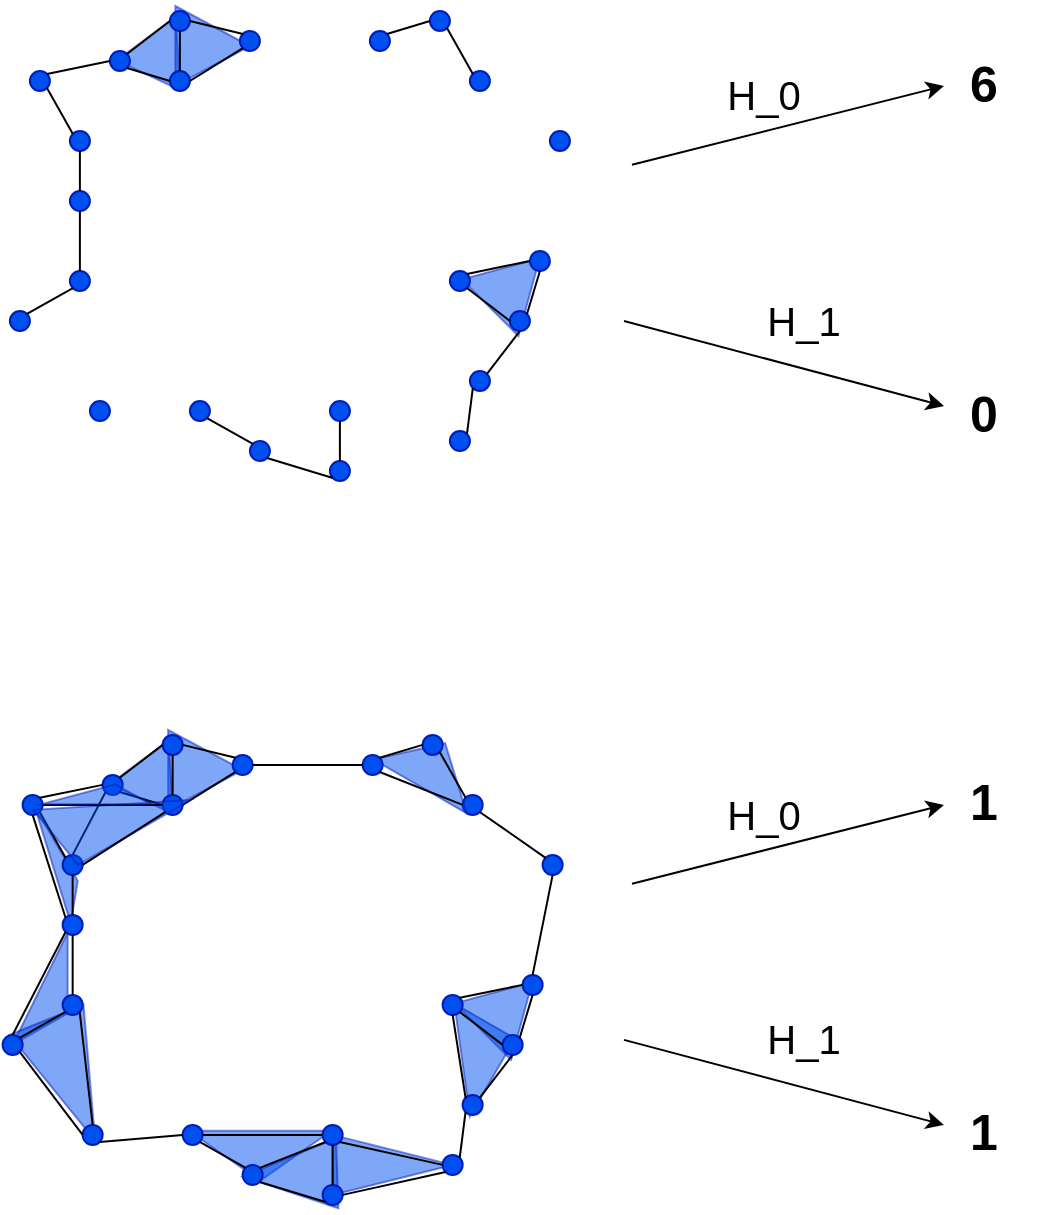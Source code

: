 <mxfile>
    <diagram id="7agUaqImRUUbQjFx-lUx" name="Page-1">
        <mxGraphModel dx="738" dy="841" grid="1" gridSize="10" guides="1" tooltips="1" connect="1" arrows="1" fold="1" page="1" pageScale="1" pageWidth="827" pageHeight="1169" math="0" shadow="0">
            <root>
                <mxCell id="0"/>
                <mxCell id="1" parent="0"/>
                <mxCell id="92" value="" style="triangle;whiteSpace=wrap;html=1;opacity=50;rotation=-45;fillColor=#0050ef;fontColor=#ffffff;strokeColor=#001DBC;" vertex="1" parent="1">
                    <mxGeometry x="314.32" y="600.44" width="35" height="40" as="geometry"/>
                </mxCell>
                <mxCell id="94" value="" style="triangle;whiteSpace=wrap;html=1;opacity=50;rotation=0;fillColor=#0050ef;fontColor=#ffffff;strokeColor=#001DBC;" vertex="1" parent="1">
                    <mxGeometry x="162.05" y="481.94" width="37.27" height="40" as="geometry"/>
                </mxCell>
                <mxCell id="95" value="" style="triangle;whiteSpace=wrap;html=1;opacity=50;rotation=-65;fillColor=#0050ef;fontColor=#ffffff;strokeColor=#001DBC;" vertex="1" parent="1">
                    <mxGeometry x="139.32" y="484.44" width="32.27" height="35" as="geometry"/>
                </mxCell>
                <mxCell id="96" value="" style="verticalLabelPosition=bottom;verticalAlign=top;html=1;shape=mxgraph.basic.obtuse_triangle;dx=0.28;opacity=50;rotation=-120;fillColor=#0050ef;fontColor=#ffffff;strokeColor=#001DBC;" vertex="1" parent="1">
                    <mxGeometry x="74.32" y="542.57" width="60" height="13.75" as="geometry"/>
                </mxCell>
                <mxCell id="97" value="" style="verticalLabelPosition=bottom;verticalAlign=top;html=1;shape=mxgraph.basic.obtuse_triangle;dx=0.28;opacity=50;rotation=-90;fillColor=#0050ef;fontColor=#ffffff;strokeColor=#001DBC;" vertex="1" parent="1">
                    <mxGeometry x="70" y="597.62" width="56.14" height="27.5" as="geometry"/>
                </mxCell>
                <mxCell id="98" value="" style="triangle;whiteSpace=wrap;html=1;opacity=50;rotation=68;fillColor=#0050ef;fontColor=#ffffff;strokeColor=#001DBC;" vertex="1" parent="1">
                    <mxGeometry x="80.88" y="637.12" width="65" height="40" as="geometry"/>
                </mxCell>
                <mxCell id="99" value="" style="ellipse;whiteSpace=wrap;html=1;aspect=fixed;fillColor=#0050ef;fontColor=#ffffff;strokeColor=#001DBC;" vertex="1" parent="1">
                    <mxGeometry x="109.32" y="544.44" width="10" height="10" as="geometry"/>
                </mxCell>
                <mxCell id="100" value="" style="ellipse;whiteSpace=wrap;html=1;aspect=fixed;fillColor=#0050ef;fontColor=#ffffff;strokeColor=#001DBC;" vertex="1" parent="1">
                    <mxGeometry x="129.32" y="504.44" width="10" height="10" as="geometry"/>
                </mxCell>
                <mxCell id="101" value="" style="ellipse;whiteSpace=wrap;html=1;aspect=fixed;fillColor=#0050ef;fontColor=#ffffff;strokeColor=#001DBC;" vertex="1" parent="1">
                    <mxGeometry x="79.32" y="634.44" width="10" height="10" as="geometry"/>
                </mxCell>
                <mxCell id="102" value="" style="ellipse;whiteSpace=wrap;html=1;aspect=fixed;fillColor=#0050ef;fontColor=#ffffff;strokeColor=#001DBC;" vertex="1" parent="1">
                    <mxGeometry x="309.32" y="514.44" width="10" height="10" as="geometry"/>
                </mxCell>
                <mxCell id="103" value="" style="ellipse;whiteSpace=wrap;html=1;aspect=fixed;fillColor=#0050ef;fontColor=#ffffff;strokeColor=#001DBC;" vertex="1" parent="1">
                    <mxGeometry x="109.32" y="574.44" width="10" height="10" as="geometry"/>
                </mxCell>
                <mxCell id="104" value="" style="ellipse;whiteSpace=wrap;html=1;aspect=fixed;fillColor=#0050ef;fontColor=#ffffff;strokeColor=#001DBC;" vertex="1" parent="1">
                    <mxGeometry x="194.32" y="494.44" width="10" height="10" as="geometry"/>
                </mxCell>
                <mxCell id="105" value="" style="triangle;whiteSpace=wrap;html=1;opacity=50;rotation=0;fillColor=#0050ef;fontColor=#ffffff;strokeColor=#001DBC;" vertex="1" parent="1">
                    <mxGeometry x="244.32" y="684.44" width="60" height="30" as="geometry"/>
                </mxCell>
                <mxCell id="106" value="" style="ellipse;whiteSpace=wrap;html=1;aspect=fixed;fillColor=#0050ef;fontColor=#ffffff;strokeColor=#001DBC;" vertex="1" parent="1">
                    <mxGeometry x="349.32" y="544.44" width="10" height="10" as="geometry"/>
                </mxCell>
                <mxCell id="107" value="" style="ellipse;whiteSpace=wrap;html=1;aspect=fixed;fillColor=#0050ef;fontColor=#ffffff;strokeColor=#001DBC;" vertex="1" parent="1">
                    <mxGeometry x="119.32" y="679.44" width="10" height="10" as="geometry"/>
                </mxCell>
                <mxCell id="108" value="" style="triangle;whiteSpace=wrap;html=1;opacity=50;rotation=90;fillColor=#0050ef;fontColor=#ffffff;strokeColor=#001DBC;" vertex="1" parent="1">
                    <mxGeometry x="195.57" y="659.19" width="25" height="71.37" as="geometry"/>
                </mxCell>
                <mxCell id="109" value="" style="triangle;whiteSpace=wrap;html=1;opacity=50;rotation=-182;fillColor=#0050ef;fontColor=#ffffff;strokeColor=#001DBC;" vertex="1" parent="1">
                    <mxGeometry x="199.32" y="686.94" width="47.27" height="35" as="geometry"/>
                </mxCell>
                <mxCell id="110" value="" style="ellipse;whiteSpace=wrap;html=1;aspect=fixed;fillColor=#0050ef;fontColor=#ffffff;strokeColor=#001DBC;" vertex="1" parent="1">
                    <mxGeometry x="169.32" y="679.44" width="10" height="10" as="geometry"/>
                </mxCell>
                <mxCell id="111" value="" style="ellipse;whiteSpace=wrap;html=1;aspect=fixed;fillColor=#0050ef;fontColor=#ffffff;strokeColor=#001DBC;" vertex="1" parent="1">
                    <mxGeometry x="199.32" y="699.44" width="10" height="10" as="geometry"/>
                </mxCell>
                <mxCell id="112" value="" style="triangle;whiteSpace=wrap;html=1;opacity=50;rotation=-60;fillColor=#0050ef;fontColor=#ffffff;strokeColor=#001DBC;" vertex="1" parent="1">
                    <mxGeometry x="281.82" y="472.5" width="25" height="53.87" as="geometry"/>
                </mxCell>
                <mxCell id="113" value="" style="ellipse;whiteSpace=wrap;html=1;aspect=fixed;fillColor=#0050ef;fontColor=#ffffff;strokeColor=#001DBC;" vertex="1" parent="1">
                    <mxGeometry x="239.32" y="709.44" width="10" height="10" as="geometry"/>
                </mxCell>
                <mxCell id="114" value="" style="ellipse;whiteSpace=wrap;html=1;aspect=fixed;fillColor=#0050ef;fontColor=#ffffff;strokeColor=#001DBC;" vertex="1" parent="1">
                    <mxGeometry x="239.32" y="679.44" width="10" height="10" as="geometry"/>
                </mxCell>
                <mxCell id="115" value="" style="ellipse;whiteSpace=wrap;html=1;aspect=fixed;fillColor=#0050ef;fontColor=#ffffff;strokeColor=#001DBC;" vertex="1" parent="1">
                    <mxGeometry x="299.32" y="694.44" width="10" height="10" as="geometry"/>
                </mxCell>
                <mxCell id="116" value="" style="verticalLabelPosition=bottom;verticalAlign=top;html=1;shape=mxgraph.basic.orthogonal_triangle;opacity=50;fillColor=#0050ef;fontColor=#ffffff;strokeColor=#001DBC;rotation=-150;" vertex="1" parent="1">
                    <mxGeometry x="291.57" y="624.52" width="35" height="45" as="geometry"/>
                </mxCell>
                <mxCell id="117" value="" style="ellipse;whiteSpace=wrap;html=1;aspect=fixed;fillColor=#0050ef;fontColor=#ffffff;strokeColor=#001DBC;" vertex="1" parent="1">
                    <mxGeometry x="259.32" y="494.44" width="10" height="10" as="geometry"/>
                </mxCell>
                <mxCell id="118" value="" style="ellipse;whiteSpace=wrap;html=1;aspect=fixed;fillColor=#0050ef;fontColor=#ffffff;strokeColor=#001DBC;" vertex="1" parent="1">
                    <mxGeometry x="309.32" y="664.44" width="10" height="10" as="geometry"/>
                </mxCell>
                <mxCell id="119" value="" style="ellipse;whiteSpace=wrap;html=1;aspect=fixed;fillColor=#0050ef;fontColor=#ffffff;strokeColor=#001DBC;" vertex="1" parent="1">
                    <mxGeometry x="329.32" y="634.44" width="10" height="10" as="geometry"/>
                </mxCell>
                <mxCell id="120" value="" style="ellipse;whiteSpace=wrap;html=1;aspect=fixed;fillColor=#0050ef;fontColor=#ffffff;strokeColor=#001DBC;" vertex="1" parent="1">
                    <mxGeometry x="299.32" y="614.44" width="10" height="10" as="geometry"/>
                </mxCell>
                <mxCell id="121" value="" style="ellipse;whiteSpace=wrap;html=1;aspect=fixed;fillColor=#0050ef;fontColor=#ffffff;strokeColor=#001DBC;" vertex="1" parent="1">
                    <mxGeometry x="339.32" y="604.44" width="10" height="10" as="geometry"/>
                </mxCell>
                <mxCell id="122" value="" style="ellipse;whiteSpace=wrap;html=1;aspect=fixed;fillColor=#0050ef;fontColor=#ffffff;strokeColor=#001DBC;" vertex="1" parent="1">
                    <mxGeometry x="109.32" y="614.44" width="10" height="10" as="geometry"/>
                </mxCell>
                <mxCell id="123" value="" style="ellipse;whiteSpace=wrap;html=1;aspect=fixed;fillColor=#0050ef;fontColor=#ffffff;strokeColor=#001DBC;" vertex="1" parent="1">
                    <mxGeometry x="89.32" y="514.44" width="10" height="10" as="geometry"/>
                </mxCell>
                <mxCell id="124" value="" style="ellipse;whiteSpace=wrap;html=1;aspect=fixed;fillColor=#0050ef;fontColor=#ffffff;strokeColor=#001DBC;" vertex="1" parent="1">
                    <mxGeometry x="159.32" y="484.44" width="10" height="10" as="geometry"/>
                </mxCell>
                <mxCell id="125" value="" style="ellipse;whiteSpace=wrap;html=1;aspect=fixed;fillColor=#0050ef;fontColor=#ffffff;strokeColor=#001DBC;" vertex="1" parent="1">
                    <mxGeometry x="159.32" y="514.44" width="10" height="10" as="geometry"/>
                </mxCell>
                <mxCell id="126" value="" style="ellipse;whiteSpace=wrap;html=1;aspect=fixed;fillColor=#0050ef;fontColor=#ffffff;strokeColor=#001DBC;" vertex="1" parent="1">
                    <mxGeometry x="289.32" y="484.44" width="10" height="10" as="geometry"/>
                </mxCell>
                <mxCell id="127" value="" style="endArrow=none;html=1;entryX=0;entryY=0.5;entryDx=0;entryDy=0;exitX=1;exitY=0;exitDx=0;exitDy=0;" edge="1" parent="1" source="117" target="126">
                    <mxGeometry width="50" height="50" relative="1" as="geometry">
                        <mxPoint x="269.32" y="544.44" as="sourcePoint"/>
                        <mxPoint x="299.32" y="564.44" as="targetPoint"/>
                    </mxGeometry>
                </mxCell>
                <mxCell id="128" value="" style="endArrow=none;html=1;entryX=0;entryY=0;entryDx=0;entryDy=0;exitX=1;exitY=1;exitDx=0;exitDy=0;" edge="1" parent="1" source="126" target="102">
                    <mxGeometry width="50" height="50" relative="1" as="geometry">
                        <mxPoint x="179.32" y="584.44" as="sourcePoint"/>
                        <mxPoint x="229.32" y="534.44" as="targetPoint"/>
                    </mxGeometry>
                </mxCell>
                <mxCell id="129" value="" style="endArrow=none;html=1;entryX=0;entryY=0.5;entryDx=0;entryDy=0;exitX=1;exitY=0;exitDx=0;exitDy=0;" edge="1" parent="1" source="120" target="121">
                    <mxGeometry width="50" height="50" relative="1" as="geometry">
                        <mxPoint x="307.856" y="502.976" as="sourcePoint"/>
                        <mxPoint x="320.784" y="525.904" as="targetPoint"/>
                    </mxGeometry>
                </mxCell>
                <mxCell id="130" value="" style="endArrow=none;html=1;entryX=1;entryY=0;entryDx=0;entryDy=0;exitX=0.5;exitY=1;exitDx=0;exitDy=0;" edge="1" parent="1" source="121" target="119">
                    <mxGeometry width="50" height="50" relative="1" as="geometry">
                        <mxPoint x="317.856" y="512.976" as="sourcePoint"/>
                        <mxPoint x="330.784" y="535.904" as="targetPoint"/>
                    </mxGeometry>
                </mxCell>
                <mxCell id="131" value="" style="endArrow=none;html=1;entryX=0;entryY=0.5;entryDx=0;entryDy=0;exitX=1;exitY=1;exitDx=0;exitDy=0;" edge="1" parent="1" source="120" target="119">
                    <mxGeometry width="50" height="50" relative="1" as="geometry">
                        <mxPoint x="327.856" y="522.976" as="sourcePoint"/>
                        <mxPoint x="340.784" y="545.904" as="targetPoint"/>
                    </mxGeometry>
                </mxCell>
                <mxCell id="132" value="" style="endArrow=none;html=1;entryX=0.5;entryY=1;entryDx=0;entryDy=0;exitX=1;exitY=0;exitDx=0;exitDy=0;" edge="1" parent="1" source="118" target="119">
                    <mxGeometry width="50" height="50" relative="1" as="geometry">
                        <mxPoint x="327.856" y="694.444" as="sourcePoint"/>
                        <mxPoint x="359.32" y="687.98" as="targetPoint"/>
                    </mxGeometry>
                </mxCell>
                <mxCell id="133" value="" style="endArrow=none;html=1;entryX=0;entryY=1;entryDx=0;entryDy=0;exitX=1;exitY=0;exitDx=0;exitDy=0;" edge="1" parent="1" source="115" target="118">
                    <mxGeometry width="50" height="50" relative="1" as="geometry">
                        <mxPoint x="327.856" y="635.904" as="sourcePoint"/>
                        <mxPoint x="359.32" y="629.44" as="targetPoint"/>
                    </mxGeometry>
                </mxCell>
                <mxCell id="134" value="" style="endArrow=none;html=1;entryX=0.5;entryY=1;entryDx=0;entryDy=0;exitX=0.5;exitY=0;exitDx=0;exitDy=0;" edge="1" parent="1" source="113" target="114">
                    <mxGeometry width="50" height="50" relative="1" as="geometry">
                        <mxPoint x="337.856" y="645.904" as="sourcePoint"/>
                        <mxPoint x="369.32" y="639.44" as="targetPoint"/>
                    </mxGeometry>
                </mxCell>
                <mxCell id="135" value="" style="endArrow=none;html=1;entryX=0;entryY=1;entryDx=0;entryDy=0;exitX=1;exitY=1;exitDx=0;exitDy=0;" edge="1" parent="1" source="111" target="113">
                    <mxGeometry width="50" height="50" relative="1" as="geometry">
                        <mxPoint x="347.856" y="655.904" as="sourcePoint"/>
                        <mxPoint x="379.32" y="649.44" as="targetPoint"/>
                    </mxGeometry>
                </mxCell>
                <mxCell id="136" value="" style="endArrow=none;html=1;entryX=1;entryY=1;entryDx=0;entryDy=0;exitX=0;exitY=0;exitDx=0;exitDy=0;" edge="1" parent="1" source="111" target="110">
                    <mxGeometry width="50" height="50" relative="1" as="geometry">
                        <mxPoint x="357.856" y="665.904" as="sourcePoint"/>
                        <mxPoint x="389.32" y="659.44" as="targetPoint"/>
                    </mxGeometry>
                </mxCell>
                <mxCell id="137" value="" style="endArrow=none;html=1;entryX=1;entryY=0;entryDx=0;entryDy=0;exitX=0;exitY=1;exitDx=0;exitDy=0;" edge="1" parent="1" source="122" target="101">
                    <mxGeometry width="50" height="50" relative="1" as="geometry">
                        <mxPoint x="210.784" y="710.904" as="sourcePoint"/>
                        <mxPoint x="187.856" y="697.976" as="targetPoint"/>
                    </mxGeometry>
                </mxCell>
                <mxCell id="138" value="" style="endArrow=none;html=1;entryX=0.5;entryY=0;entryDx=0;entryDy=0;exitX=0.5;exitY=1;exitDx=0;exitDy=0;" edge="1" parent="1" source="103" target="122">
                    <mxGeometry width="50" height="50" relative="1" as="geometry">
                        <mxPoint x="120.784" y="632.976" as="sourcePoint"/>
                        <mxPoint x="97.856" y="645.904" as="targetPoint"/>
                    </mxGeometry>
                </mxCell>
                <mxCell id="139" value="" style="endArrow=none;html=1;entryX=0.5;entryY=0;entryDx=0;entryDy=0;exitX=0.5;exitY=1;exitDx=0;exitDy=0;" edge="1" parent="1" source="99" target="103">
                    <mxGeometry width="50" height="50" relative="1" as="geometry">
                        <mxPoint x="124.32" y="594.44" as="sourcePoint"/>
                        <mxPoint x="124.32" y="624.44" as="targetPoint"/>
                    </mxGeometry>
                </mxCell>
                <mxCell id="140" value="" style="endArrow=none;html=1;entryX=0;entryY=0;entryDx=0;entryDy=0;exitX=1;exitY=1;exitDx=0;exitDy=0;" edge="1" parent="1" source="123" target="99">
                    <mxGeometry width="50" height="50" relative="1" as="geometry">
                        <mxPoint x="134.32" y="604.44" as="sourcePoint"/>
                        <mxPoint x="134.32" y="634.44" as="targetPoint"/>
                    </mxGeometry>
                </mxCell>
                <mxCell id="141" value="" style="endArrow=none;html=1;entryX=0;entryY=0.5;entryDx=0;entryDy=0;exitX=1;exitY=0;exitDx=0;exitDy=0;" edge="1" parent="1" source="123" target="100">
                    <mxGeometry width="50" height="50" relative="1" as="geometry">
                        <mxPoint x="144.32" y="614.44" as="sourcePoint"/>
                        <mxPoint x="144.32" y="644.44" as="targetPoint"/>
                    </mxGeometry>
                </mxCell>
                <mxCell id="142" value="" style="endArrow=none;html=1;entryX=0;entryY=0.5;entryDx=0;entryDy=0;exitX=1;exitY=1;exitDx=0;exitDy=0;" edge="1" parent="1" source="100" target="125">
                    <mxGeometry width="50" height="50" relative="1" as="geometry">
                        <mxPoint x="154.32" y="624.44" as="sourcePoint"/>
                        <mxPoint x="154.32" y="654.44" as="targetPoint"/>
                    </mxGeometry>
                </mxCell>
                <mxCell id="143" value="" style="endArrow=none;html=1;entryX=0.5;entryY=0;entryDx=0;entryDy=0;exitX=0.5;exitY=1;exitDx=0;exitDy=0;" edge="1" parent="1" source="124" target="125">
                    <mxGeometry width="50" height="50" relative="1" as="geometry">
                        <mxPoint x="164.32" y="634.44" as="sourcePoint"/>
                        <mxPoint x="164.32" y="664.44" as="targetPoint"/>
                    </mxGeometry>
                </mxCell>
                <mxCell id="144" value="" style="endArrow=none;html=1;entryX=0;entryY=0.5;entryDx=0;entryDy=0;exitX=1;exitY=0;exitDx=0;exitDy=0;" edge="1" parent="1" source="100" target="124">
                    <mxGeometry width="50" height="50" relative="1" as="geometry">
                        <mxPoint x="174.32" y="644.44" as="sourcePoint"/>
                        <mxPoint x="174.32" y="674.44" as="targetPoint"/>
                    </mxGeometry>
                </mxCell>
                <mxCell id="145" value="" style="endArrow=none;html=1;entryX=0;entryY=1;entryDx=0;entryDy=0;exitX=1;exitY=0.5;exitDx=0;exitDy=0;" edge="1" parent="1" source="125" target="104">
                    <mxGeometry width="50" height="50" relative="1" as="geometry">
                        <mxPoint x="184.32" y="654.44" as="sourcePoint"/>
                        <mxPoint x="184.32" y="684.44" as="targetPoint"/>
                    </mxGeometry>
                </mxCell>
                <mxCell id="146" value="" style="endArrow=none;html=1;entryX=0;entryY=0;entryDx=0;entryDy=0;exitX=1;exitY=0.5;exitDx=0;exitDy=0;" edge="1" parent="1" source="124" target="104">
                    <mxGeometry width="50" height="50" relative="1" as="geometry">
                        <mxPoint x="194.32" y="664.44" as="sourcePoint"/>
                        <mxPoint x="194.32" y="694.44" as="targetPoint"/>
                    </mxGeometry>
                </mxCell>
                <mxCell id="147" value="" style="endArrow=none;html=1;entryX=0;entryY=1;entryDx=0;entryDy=0;exitX=0.5;exitY=0;exitDx=0;exitDy=0;" edge="1" parent="1" source="99" target="100">
                    <mxGeometry width="50" height="50" relative="1" as="geometry">
                        <mxPoint x="107.856" y="525.904" as="sourcePoint"/>
                        <mxPoint x="139.32" y="519.44" as="targetPoint"/>
                    </mxGeometry>
                </mxCell>
                <mxCell id="148" value="" style="verticalLabelPosition=bottom;verticalAlign=top;html=1;shape=mxgraph.basic.obtuse_triangle;dx=0.08;opacity=50;rotation=-30;fillColor=#0050ef;fontColor=#ffffff;strokeColor=#001DBC;" vertex="1" parent="1">
                    <mxGeometry x="98.66" y="501.92" width="70.66" height="35.05" as="geometry"/>
                </mxCell>
                <mxCell id="149" value="" style="endArrow=none;html=1;entryX=0;entryY=1;entryDx=0;entryDy=0;exitX=1;exitY=0.5;exitDx=0;exitDy=0;" edge="1" parent="1" source="99" target="125">
                    <mxGeometry width="50" height="50" relative="1" as="geometry">
                        <mxPoint x="117.856" y="535.904" as="sourcePoint"/>
                        <mxPoint x="149.32" y="529.44" as="targetPoint"/>
                    </mxGeometry>
                </mxCell>
                <mxCell id="150" value="" style="endArrow=none;html=1;entryX=0;entryY=0.5;entryDx=0;entryDy=0;exitX=1;exitY=0.5;exitDx=0;exitDy=0;" edge="1" parent="1" source="123" target="125">
                    <mxGeometry width="50" height="50" relative="1" as="geometry">
                        <mxPoint x="127.856" y="545.904" as="sourcePoint"/>
                        <mxPoint x="159.32" y="539.44" as="targetPoint"/>
                    </mxGeometry>
                </mxCell>
                <mxCell id="151" value="" style="endArrow=none;html=1;entryX=0.5;entryY=1;entryDx=0;entryDy=0;exitX=0;exitY=0;exitDx=0;exitDy=0;" edge="1" parent="1" source="103" target="123">
                    <mxGeometry width="50" height="50" relative="1" as="geometry">
                        <mxPoint x="137.856" y="555.904" as="sourcePoint"/>
                        <mxPoint x="169.32" y="549.44" as="targetPoint"/>
                    </mxGeometry>
                </mxCell>
                <mxCell id="152" value="" style="endArrow=none;html=1;entryX=0;entryY=1;entryDx=0;entryDy=0;exitX=0.5;exitY=0;exitDx=0;exitDy=0;" edge="1" parent="1" source="101" target="103">
                    <mxGeometry width="50" height="50" relative="1" as="geometry">
                        <mxPoint x="147.856" y="565.904" as="sourcePoint"/>
                        <mxPoint x="179.32" y="559.44" as="targetPoint"/>
                    </mxGeometry>
                </mxCell>
                <mxCell id="153" value="" style="endArrow=none;html=1;entryX=1;entryY=1;entryDx=0;entryDy=0;exitX=0;exitY=0.5;exitDx=0;exitDy=0;" edge="1" parent="1" source="107" target="101">
                    <mxGeometry width="50" height="50" relative="1" as="geometry">
                        <mxPoint x="157.856" y="575.904" as="sourcePoint"/>
                        <mxPoint x="189.32" y="569.44" as="targetPoint"/>
                    </mxGeometry>
                </mxCell>
                <mxCell id="154" value="" style="endArrow=none;html=1;entryX=0.5;entryY=0;entryDx=0;entryDy=0;exitX=1;exitY=1;exitDx=0;exitDy=0;" edge="1" parent="1" source="122" target="107">
                    <mxGeometry width="50" height="50" relative="1" as="geometry">
                        <mxPoint x="167.856" y="585.904" as="sourcePoint"/>
                        <mxPoint x="199.32" y="579.44" as="targetPoint"/>
                    </mxGeometry>
                </mxCell>
                <mxCell id="155" value="" style="endArrow=none;html=1;entryX=1;entryY=1;entryDx=0;entryDy=0;exitX=0;exitY=0.5;exitDx=0;exitDy=0;" edge="1" parent="1" source="110" target="107">
                    <mxGeometry width="50" height="50" relative="1" as="geometry">
                        <mxPoint x="127.856" y="632.976" as="sourcePoint"/>
                        <mxPoint x="134.32" y="689.44" as="targetPoint"/>
                    </mxGeometry>
                </mxCell>
                <mxCell id="156" value="" style="endArrow=none;html=1;entryX=1;entryY=0.5;entryDx=0;entryDy=0;exitX=0;exitY=0.5;exitDx=0;exitDy=0;" edge="1" parent="1" source="114" target="110">
                    <mxGeometry width="50" height="50" relative="1" as="geometry">
                        <mxPoint x="137.856" y="642.976" as="sourcePoint"/>
                        <mxPoint x="144.32" y="699.44" as="targetPoint"/>
                    </mxGeometry>
                </mxCell>
                <mxCell id="157" value="" style="endArrow=none;html=1;entryX=1;entryY=0;entryDx=0;entryDy=0;exitX=0;exitY=1;exitDx=0;exitDy=0;" edge="1" parent="1" source="114" target="111">
                    <mxGeometry width="50" height="50" relative="1" as="geometry">
                        <mxPoint x="147.856" y="652.976" as="sourcePoint"/>
                        <mxPoint x="154.32" y="709.44" as="targetPoint"/>
                    </mxGeometry>
                </mxCell>
                <mxCell id="158" value="" style="endArrow=none;html=1;entryX=1;entryY=1;entryDx=0;entryDy=0;exitX=0;exitY=0.5;exitDx=0;exitDy=0;" edge="1" parent="1" source="115" target="114">
                    <mxGeometry width="50" height="50" relative="1" as="geometry">
                        <mxPoint x="157.856" y="662.976" as="sourcePoint"/>
                        <mxPoint x="164.32" y="719.44" as="targetPoint"/>
                    </mxGeometry>
                </mxCell>
                <mxCell id="159" value="" style="endArrow=none;html=1;entryX=1;entryY=0.5;entryDx=0;entryDy=0;exitX=0;exitY=1;exitDx=0;exitDy=0;" edge="1" parent="1" source="115" target="113">
                    <mxGeometry width="50" height="50" relative="1" as="geometry">
                        <mxPoint x="167.856" y="672.976" as="sourcePoint"/>
                        <mxPoint x="174.32" y="729.44" as="targetPoint"/>
                    </mxGeometry>
                </mxCell>
                <mxCell id="160" value="" style="endArrow=none;html=1;entryX=0;entryY=0;entryDx=0;entryDy=0;exitX=0.5;exitY=1;exitDx=0;exitDy=0;" edge="1" parent="1" source="120" target="118">
                    <mxGeometry width="50" height="50" relative="1" as="geometry">
                        <mxPoint x="177.856" y="682.976" as="sourcePoint"/>
                        <mxPoint x="184.32" y="739.44" as="targetPoint"/>
                    </mxGeometry>
                </mxCell>
                <mxCell id="161" value="" style="endArrow=none;html=1;entryX=0;entryY=0.5;entryDx=0;entryDy=0;exitX=1;exitY=0.5;exitDx=0;exitDy=0;" edge="1" parent="1" source="104" target="117">
                    <mxGeometry width="50" height="50" relative="1" as="geometry">
                        <mxPoint x="242.856" y="534.436" as="sourcePoint"/>
                        <mxPoint x="249.32" y="590.9" as="targetPoint"/>
                    </mxGeometry>
                </mxCell>
                <mxCell id="162" value="" style="endArrow=none;html=1;entryX=0;entryY=0.5;entryDx=0;entryDy=0;exitX=1;exitY=1;exitDx=0;exitDy=0;" edge="1" parent="1" source="117" target="102">
                    <mxGeometry width="50" height="50" relative="1" as="geometry">
                        <mxPoint x="214.32" y="509.44" as="sourcePoint"/>
                        <mxPoint x="269.32" y="509.44" as="targetPoint"/>
                    </mxGeometry>
                </mxCell>
                <mxCell id="163" value="" style="endArrow=none;html=1;entryX=0;entryY=0;entryDx=0;entryDy=0;exitX=1;exitY=1;exitDx=0;exitDy=0;" edge="1" parent="1" source="102" target="106">
                    <mxGeometry width="50" height="50" relative="1" as="geometry">
                        <mxPoint x="224.32" y="519.44" as="sourcePoint"/>
                        <mxPoint x="279.32" y="519.44" as="targetPoint"/>
                    </mxGeometry>
                </mxCell>
                <mxCell id="164" value="" style="endArrow=none;html=1;entryX=0.5;entryY=0;entryDx=0;entryDy=0;exitX=0.5;exitY=1;exitDx=0;exitDy=0;" edge="1" parent="1" source="106" target="121">
                    <mxGeometry width="50" height="50" relative="1" as="geometry">
                        <mxPoint x="234.32" y="529.44" as="sourcePoint"/>
                        <mxPoint x="289.32" y="529.44" as="targetPoint"/>
                    </mxGeometry>
                </mxCell>
                <mxCell id="165" value="" style="verticalLabelPosition=bottom;verticalAlign=top;html=1;shape=mxgraph.basic.obtuse_triangle;dx=0.28;opacity=50;rotation=-195;fillColor=#0050ef;fontColor=#ffffff;strokeColor=#001DBC;" vertex="1" parent="1">
                    <mxGeometry x="99.17" y="512.03" width="53.44" height="14.11" as="geometry"/>
                </mxCell>
                <mxCell id="166" value="" style="endArrow=classic;html=1;" edge="1" parent="1">
                    <mxGeometry width="50" height="50" relative="1" as="geometry">
                        <mxPoint x="394" y="199.42" as="sourcePoint"/>
                        <mxPoint x="550" y="160" as="targetPoint"/>
                    </mxGeometry>
                </mxCell>
                <mxCell id="167" value="&lt;font style=&quot;font-size: 20px;&quot;&gt;H_0&lt;/font&gt;" style="text;html=1;strokeColor=none;fillColor=none;align=center;verticalAlign=middle;whiteSpace=wrap;rounded=0;" vertex="1" parent="1">
                    <mxGeometry x="430" y="149.42" width="60" height="30" as="geometry"/>
                </mxCell>
                <mxCell id="168" value="" style="endArrow=classic;html=1;" edge="1" parent="1">
                    <mxGeometry width="50" height="50" relative="1" as="geometry">
                        <mxPoint x="390" y="277.49" as="sourcePoint"/>
                        <mxPoint x="550" y="320" as="targetPoint"/>
                    </mxGeometry>
                </mxCell>
                <mxCell id="169" value="&lt;font style=&quot;font-size: 20px;&quot;&gt;H_1&lt;/font&gt;" style="text;html=1;strokeColor=none;fillColor=none;align=center;verticalAlign=middle;whiteSpace=wrap;rounded=0;" vertex="1" parent="1">
                    <mxGeometry x="450" y="261.94" width="60" height="30" as="geometry"/>
                </mxCell>
                <mxCell id="170" value="" style="triangle;whiteSpace=wrap;html=1;opacity=50;rotation=-65;fillColor=#0050ef;fontColor=#ffffff;strokeColor=#001DBC;" vertex="1" parent="1">
                    <mxGeometry x="142.95" y="122.5" width="32.27" height="35" as="geometry"/>
                </mxCell>
                <mxCell id="171" value="" style="triangle;whiteSpace=wrap;html=1;opacity=50;rotation=0;fillColor=#0050ef;fontColor=#ffffff;strokeColor=#001DBC;" vertex="1" parent="1">
                    <mxGeometry x="165.68" y="120" width="37.27" height="40" as="geometry"/>
                </mxCell>
                <mxCell id="172" value="" style="triangle;whiteSpace=wrap;html=1;opacity=50;rotation=-45;fillColor=#0050ef;fontColor=#ffffff;strokeColor=#001DBC;" vertex="1" parent="1">
                    <mxGeometry x="317.95" y="238.5" width="35" height="40" as="geometry"/>
                </mxCell>
                <mxCell id="195" value="" style="ellipse;whiteSpace=wrap;html=1;aspect=fixed;fillColor=#0050ef;fontColor=#ffffff;strokeColor=#001DBC;" vertex="1" parent="1">
                    <mxGeometry x="112.95" y="182.5" width="10" height="10" as="geometry"/>
                </mxCell>
                <mxCell id="196" value="" style="ellipse;whiteSpace=wrap;html=1;aspect=fixed;fillColor=#0050ef;fontColor=#ffffff;strokeColor=#001DBC;" vertex="1" parent="1">
                    <mxGeometry x="132.95" y="142.5" width="10" height="10" as="geometry"/>
                </mxCell>
                <mxCell id="197" value="" style="ellipse;whiteSpace=wrap;html=1;aspect=fixed;fillColor=#0050ef;fontColor=#ffffff;strokeColor=#001DBC;" vertex="1" parent="1">
                    <mxGeometry x="82.95" y="272.5" width="10" height="10" as="geometry"/>
                </mxCell>
                <mxCell id="198" value="" style="ellipse;whiteSpace=wrap;html=1;aspect=fixed;fillColor=#0050ef;fontColor=#ffffff;strokeColor=#001DBC;" vertex="1" parent="1">
                    <mxGeometry x="312.95" y="152.5" width="10" height="10" as="geometry"/>
                </mxCell>
                <mxCell id="199" value="" style="ellipse;whiteSpace=wrap;html=1;aspect=fixed;fillColor=#0050ef;fontColor=#ffffff;strokeColor=#001DBC;" vertex="1" parent="1">
                    <mxGeometry x="112.95" y="212.5" width="10" height="10" as="geometry"/>
                </mxCell>
                <mxCell id="200" value="" style="ellipse;whiteSpace=wrap;html=1;aspect=fixed;fillColor=#0050ef;fontColor=#ffffff;strokeColor=#001DBC;" vertex="1" parent="1">
                    <mxGeometry x="197.95" y="132.5" width="10" height="10" as="geometry"/>
                </mxCell>
                <mxCell id="201" value="" style="ellipse;whiteSpace=wrap;html=1;aspect=fixed;fillColor=#0050ef;fontColor=#ffffff;strokeColor=#001DBC;" vertex="1" parent="1">
                    <mxGeometry x="352.95" y="182.5" width="10" height="10" as="geometry"/>
                </mxCell>
                <mxCell id="202" value="" style="ellipse;whiteSpace=wrap;html=1;aspect=fixed;fillColor=#0050ef;fontColor=#ffffff;strokeColor=#001DBC;" vertex="1" parent="1">
                    <mxGeometry x="122.95" y="317.5" width="10" height="10" as="geometry"/>
                </mxCell>
                <mxCell id="203" value="" style="ellipse;whiteSpace=wrap;html=1;aspect=fixed;fillColor=#0050ef;fontColor=#ffffff;strokeColor=#001DBC;" vertex="1" parent="1">
                    <mxGeometry x="172.95" y="317.5" width="10" height="10" as="geometry"/>
                </mxCell>
                <mxCell id="204" value="" style="ellipse;whiteSpace=wrap;html=1;aspect=fixed;fillColor=#0050ef;fontColor=#ffffff;strokeColor=#001DBC;" vertex="1" parent="1">
                    <mxGeometry x="202.95" y="337.5" width="10" height="10" as="geometry"/>
                </mxCell>
                <mxCell id="205" value="" style="ellipse;whiteSpace=wrap;html=1;aspect=fixed;fillColor=#0050ef;fontColor=#ffffff;strokeColor=#001DBC;" vertex="1" parent="1">
                    <mxGeometry x="242.95" y="347.5" width="10" height="10" as="geometry"/>
                </mxCell>
                <mxCell id="206" value="" style="ellipse;whiteSpace=wrap;html=1;aspect=fixed;fillColor=#0050ef;fontColor=#ffffff;strokeColor=#001DBC;" vertex="1" parent="1">
                    <mxGeometry x="242.95" y="317.5" width="10" height="10" as="geometry"/>
                </mxCell>
                <mxCell id="207" value="" style="ellipse;whiteSpace=wrap;html=1;aspect=fixed;fillColor=#0050ef;fontColor=#ffffff;strokeColor=#001DBC;" vertex="1" parent="1">
                    <mxGeometry x="302.95" y="332.5" width="10" height="10" as="geometry"/>
                </mxCell>
                <mxCell id="208" value="" style="ellipse;whiteSpace=wrap;html=1;aspect=fixed;fillColor=#0050ef;fontColor=#ffffff;strokeColor=#001DBC;" vertex="1" parent="1">
                    <mxGeometry x="262.95" y="132.5" width="10" height="10" as="geometry"/>
                </mxCell>
                <mxCell id="209" value="" style="ellipse;whiteSpace=wrap;html=1;aspect=fixed;fillColor=#0050ef;fontColor=#ffffff;strokeColor=#001DBC;" vertex="1" parent="1">
                    <mxGeometry x="312.95" y="302.5" width="10" height="10" as="geometry"/>
                </mxCell>
                <mxCell id="210" value="" style="ellipse;whiteSpace=wrap;html=1;aspect=fixed;fillColor=#0050ef;fontColor=#ffffff;strokeColor=#001DBC;" vertex="1" parent="1">
                    <mxGeometry x="332.95" y="272.5" width="10" height="10" as="geometry"/>
                </mxCell>
                <mxCell id="211" value="" style="ellipse;whiteSpace=wrap;html=1;aspect=fixed;fillColor=#0050ef;fontColor=#ffffff;strokeColor=#001DBC;" vertex="1" parent="1">
                    <mxGeometry x="302.95" y="252.5" width="10" height="10" as="geometry"/>
                </mxCell>
                <mxCell id="212" value="" style="ellipse;whiteSpace=wrap;html=1;aspect=fixed;fillColor=#0050ef;fontColor=#ffffff;strokeColor=#001DBC;" vertex="1" parent="1">
                    <mxGeometry x="342.95" y="242.5" width="10" height="10" as="geometry"/>
                </mxCell>
                <mxCell id="213" value="" style="ellipse;whiteSpace=wrap;html=1;aspect=fixed;fillColor=#0050ef;fontColor=#ffffff;strokeColor=#001DBC;" vertex="1" parent="1">
                    <mxGeometry x="112.95" y="252.5" width="10" height="10" as="geometry"/>
                </mxCell>
                <mxCell id="214" value="" style="ellipse;whiteSpace=wrap;html=1;aspect=fixed;fillColor=#0050ef;fontColor=#ffffff;strokeColor=#001DBC;" vertex="1" parent="1">
                    <mxGeometry x="92.95" y="152.5" width="10" height="10" as="geometry"/>
                </mxCell>
                <mxCell id="215" value="" style="ellipse;whiteSpace=wrap;html=1;aspect=fixed;fillColor=#0050ef;fontColor=#ffffff;strokeColor=#001DBC;" vertex="1" parent="1">
                    <mxGeometry x="162.95" y="122.5" width="10" height="10" as="geometry"/>
                </mxCell>
                <mxCell id="216" value="" style="ellipse;whiteSpace=wrap;html=1;aspect=fixed;fillColor=#0050ef;fontColor=#ffffff;strokeColor=#001DBC;" vertex="1" parent="1">
                    <mxGeometry x="162.95" y="152.5" width="10" height="10" as="geometry"/>
                </mxCell>
                <mxCell id="217" value="" style="ellipse;whiteSpace=wrap;html=1;aspect=fixed;fillColor=#0050ef;fontColor=#ffffff;strokeColor=#001DBC;" vertex="1" parent="1">
                    <mxGeometry x="292.95" y="122.5" width="10" height="10" as="geometry"/>
                </mxCell>
                <mxCell id="218" value="" style="endArrow=none;html=1;entryX=0;entryY=0.5;entryDx=0;entryDy=0;exitX=1;exitY=0;exitDx=0;exitDy=0;" edge="1" parent="1" source="208" target="217">
                    <mxGeometry width="50" height="50" relative="1" as="geometry">
                        <mxPoint x="272.95" y="182.5" as="sourcePoint"/>
                        <mxPoint x="302.95" y="202.5" as="targetPoint"/>
                    </mxGeometry>
                </mxCell>
                <mxCell id="219" value="" style="endArrow=none;html=1;entryX=0;entryY=0;entryDx=0;entryDy=0;exitX=1;exitY=1;exitDx=0;exitDy=0;" edge="1" parent="1" source="217" target="198">
                    <mxGeometry width="50" height="50" relative="1" as="geometry">
                        <mxPoint x="182.95" y="222.5" as="sourcePoint"/>
                        <mxPoint x="232.95" y="172.5" as="targetPoint"/>
                    </mxGeometry>
                </mxCell>
                <mxCell id="220" value="" style="endArrow=none;html=1;entryX=0;entryY=0.5;entryDx=0;entryDy=0;exitX=1;exitY=0;exitDx=0;exitDy=0;" edge="1" parent="1" source="211" target="212">
                    <mxGeometry width="50" height="50" relative="1" as="geometry">
                        <mxPoint x="311.486" y="141.036" as="sourcePoint"/>
                        <mxPoint x="324.414" y="163.964" as="targetPoint"/>
                    </mxGeometry>
                </mxCell>
                <mxCell id="221" value="" style="endArrow=none;html=1;entryX=1;entryY=0;entryDx=0;entryDy=0;exitX=0.5;exitY=1;exitDx=0;exitDy=0;" edge="1" parent="1" source="212" target="210">
                    <mxGeometry width="50" height="50" relative="1" as="geometry">
                        <mxPoint x="321.486" y="151.036" as="sourcePoint"/>
                        <mxPoint x="334.414" y="173.964" as="targetPoint"/>
                    </mxGeometry>
                </mxCell>
                <mxCell id="222" value="" style="endArrow=none;html=1;entryX=0;entryY=0.5;entryDx=0;entryDy=0;exitX=1;exitY=1;exitDx=0;exitDy=0;" edge="1" parent="1" source="211" target="210">
                    <mxGeometry width="50" height="50" relative="1" as="geometry">
                        <mxPoint x="331.486" y="161.036" as="sourcePoint"/>
                        <mxPoint x="344.414" y="183.964" as="targetPoint"/>
                    </mxGeometry>
                </mxCell>
                <mxCell id="223" value="" style="endArrow=none;html=1;entryX=0.5;entryY=1;entryDx=0;entryDy=0;exitX=1;exitY=0;exitDx=0;exitDy=0;" edge="1" parent="1" source="209" target="210">
                    <mxGeometry width="50" height="50" relative="1" as="geometry">
                        <mxPoint x="331.486" y="332.504" as="sourcePoint"/>
                        <mxPoint x="362.95" y="326.04" as="targetPoint"/>
                    </mxGeometry>
                </mxCell>
                <mxCell id="224" value="" style="endArrow=none;html=1;entryX=0;entryY=1;entryDx=0;entryDy=0;exitX=1;exitY=0;exitDx=0;exitDy=0;" edge="1" parent="1" source="207" target="209">
                    <mxGeometry width="50" height="50" relative="1" as="geometry">
                        <mxPoint x="331.486" y="273.964" as="sourcePoint"/>
                        <mxPoint x="362.95" y="267.5" as="targetPoint"/>
                    </mxGeometry>
                </mxCell>
                <mxCell id="225" value="" style="endArrow=none;html=1;entryX=0.5;entryY=1;entryDx=0;entryDy=0;exitX=0.5;exitY=0;exitDx=0;exitDy=0;" edge="1" parent="1" source="205" target="206">
                    <mxGeometry width="50" height="50" relative="1" as="geometry">
                        <mxPoint x="341.486" y="283.964" as="sourcePoint"/>
                        <mxPoint x="372.95" y="277.5" as="targetPoint"/>
                    </mxGeometry>
                </mxCell>
                <mxCell id="226" value="" style="endArrow=none;html=1;entryX=0;entryY=1;entryDx=0;entryDy=0;exitX=1;exitY=1;exitDx=0;exitDy=0;" edge="1" parent="1" source="204" target="205">
                    <mxGeometry width="50" height="50" relative="1" as="geometry">
                        <mxPoint x="351.486" y="293.964" as="sourcePoint"/>
                        <mxPoint x="382.95" y="287.5" as="targetPoint"/>
                    </mxGeometry>
                </mxCell>
                <mxCell id="227" value="" style="endArrow=none;html=1;entryX=1;entryY=1;entryDx=0;entryDy=0;exitX=0;exitY=0;exitDx=0;exitDy=0;" edge="1" parent="1" source="204" target="203">
                    <mxGeometry width="50" height="50" relative="1" as="geometry">
                        <mxPoint x="361.486" y="303.964" as="sourcePoint"/>
                        <mxPoint x="392.95" y="297.5" as="targetPoint"/>
                    </mxGeometry>
                </mxCell>
                <mxCell id="228" value="" style="endArrow=none;html=1;entryX=1;entryY=0;entryDx=0;entryDy=0;exitX=0;exitY=1;exitDx=0;exitDy=0;" edge="1" parent="1" source="213" target="197">
                    <mxGeometry width="50" height="50" relative="1" as="geometry">
                        <mxPoint x="214.414" y="348.964" as="sourcePoint"/>
                        <mxPoint x="191.486" y="336.036" as="targetPoint"/>
                    </mxGeometry>
                </mxCell>
                <mxCell id="229" value="" style="endArrow=none;html=1;entryX=0.5;entryY=0;entryDx=0;entryDy=0;exitX=0.5;exitY=1;exitDx=0;exitDy=0;" edge="1" parent="1" source="199" target="213">
                    <mxGeometry width="50" height="50" relative="1" as="geometry">
                        <mxPoint x="124.414" y="271.036" as="sourcePoint"/>
                        <mxPoint x="101.486" y="283.964" as="targetPoint"/>
                    </mxGeometry>
                </mxCell>
                <mxCell id="230" value="" style="endArrow=none;html=1;entryX=0.5;entryY=0;entryDx=0;entryDy=0;exitX=0.5;exitY=1;exitDx=0;exitDy=0;" edge="1" parent="1" source="195" target="199">
                    <mxGeometry width="50" height="50" relative="1" as="geometry">
                        <mxPoint x="127.95" y="232.5" as="sourcePoint"/>
                        <mxPoint x="127.95" y="262.5" as="targetPoint"/>
                    </mxGeometry>
                </mxCell>
                <mxCell id="231" value="" style="endArrow=none;html=1;entryX=0;entryY=0;entryDx=0;entryDy=0;exitX=1;exitY=1;exitDx=0;exitDy=0;" edge="1" parent="1" source="214" target="195">
                    <mxGeometry width="50" height="50" relative="1" as="geometry">
                        <mxPoint x="137.95" y="242.5" as="sourcePoint"/>
                        <mxPoint x="137.95" y="272.5" as="targetPoint"/>
                    </mxGeometry>
                </mxCell>
                <mxCell id="232" value="" style="endArrow=none;html=1;entryX=0;entryY=0.5;entryDx=0;entryDy=0;exitX=1;exitY=0;exitDx=0;exitDy=0;" edge="1" parent="1" source="214" target="196">
                    <mxGeometry width="50" height="50" relative="1" as="geometry">
                        <mxPoint x="147.95" y="252.5" as="sourcePoint"/>
                        <mxPoint x="147.95" y="282.5" as="targetPoint"/>
                    </mxGeometry>
                </mxCell>
                <mxCell id="233" value="" style="endArrow=none;html=1;entryX=0;entryY=0.5;entryDx=0;entryDy=0;exitX=1;exitY=1;exitDx=0;exitDy=0;" edge="1" parent="1" source="196" target="216">
                    <mxGeometry width="50" height="50" relative="1" as="geometry">
                        <mxPoint x="157.95" y="262.5" as="sourcePoint"/>
                        <mxPoint x="157.95" y="292.5" as="targetPoint"/>
                    </mxGeometry>
                </mxCell>
                <mxCell id="234" value="" style="endArrow=none;html=1;entryX=0.5;entryY=0;entryDx=0;entryDy=0;exitX=0.5;exitY=1;exitDx=0;exitDy=0;" edge="1" parent="1" source="215" target="216">
                    <mxGeometry width="50" height="50" relative="1" as="geometry">
                        <mxPoint x="167.95" y="272.5" as="sourcePoint"/>
                        <mxPoint x="167.95" y="302.5" as="targetPoint"/>
                    </mxGeometry>
                </mxCell>
                <mxCell id="235" value="" style="endArrow=none;html=1;entryX=0;entryY=0.5;entryDx=0;entryDy=0;exitX=1;exitY=0;exitDx=0;exitDy=0;" edge="1" parent="1" source="196" target="215">
                    <mxGeometry width="50" height="50" relative="1" as="geometry">
                        <mxPoint x="177.95" y="282.5" as="sourcePoint"/>
                        <mxPoint x="177.95" y="312.5" as="targetPoint"/>
                    </mxGeometry>
                </mxCell>
                <mxCell id="236" value="" style="endArrow=none;html=1;entryX=0;entryY=1;entryDx=0;entryDy=0;exitX=1;exitY=0.5;exitDx=0;exitDy=0;" edge="1" parent="1" source="216" target="200">
                    <mxGeometry width="50" height="50" relative="1" as="geometry">
                        <mxPoint x="187.95" y="292.5" as="sourcePoint"/>
                        <mxPoint x="187.95" y="322.5" as="targetPoint"/>
                    </mxGeometry>
                </mxCell>
                <mxCell id="237" value="" style="endArrow=none;html=1;entryX=0;entryY=0;entryDx=0;entryDy=0;exitX=1;exitY=0.5;exitDx=0;exitDy=0;" edge="1" parent="1" source="215" target="200">
                    <mxGeometry width="50" height="50" relative="1" as="geometry">
                        <mxPoint x="197.95" y="302.5" as="sourcePoint"/>
                        <mxPoint x="197.95" y="332.5" as="targetPoint"/>
                    </mxGeometry>
                </mxCell>
                <mxCell id="238" value="" style="endArrow=classic;html=1;" edge="1" parent="1">
                    <mxGeometry width="50" height="50" relative="1" as="geometry">
                        <mxPoint x="394" y="558.86" as="sourcePoint"/>
                        <mxPoint x="550" y="519.44" as="targetPoint"/>
                    </mxGeometry>
                </mxCell>
                <mxCell id="239" value="&lt;font style=&quot;font-size: 20px;&quot;&gt;H_0&lt;/font&gt;" style="text;html=1;strokeColor=none;fillColor=none;align=center;verticalAlign=middle;whiteSpace=wrap;rounded=0;" vertex="1" parent="1">
                    <mxGeometry x="430" y="508.86" width="60" height="30" as="geometry"/>
                </mxCell>
                <mxCell id="240" value="" style="endArrow=classic;html=1;" edge="1" parent="1">
                    <mxGeometry width="50" height="50" relative="1" as="geometry">
                        <mxPoint x="390" y="636.93" as="sourcePoint"/>
                        <mxPoint x="550" y="679.44" as="targetPoint"/>
                    </mxGeometry>
                </mxCell>
                <mxCell id="241" value="&lt;font style=&quot;font-size: 20px;&quot;&gt;H_1&lt;/font&gt;" style="text;html=1;strokeColor=none;fillColor=none;align=center;verticalAlign=middle;whiteSpace=wrap;rounded=0;" vertex="1" parent="1">
                    <mxGeometry x="450" y="621.38" width="60" height="30" as="geometry"/>
                </mxCell>
                <mxCell id="243" value="&lt;font style=&quot;font-size: 25px;&quot;&gt;6&lt;/font&gt;" style="text;html=1;strokeColor=none;fillColor=none;align=center;verticalAlign=middle;whiteSpace=wrap;rounded=0;fontSize=25;fontStyle=1" vertex="1" parent="1">
                    <mxGeometry x="540" y="142.5" width="60" height="30" as="geometry"/>
                </mxCell>
                <mxCell id="244" value="&lt;font style=&quot;font-size: 25px;&quot;&gt;0&lt;/font&gt;" style="text;html=1;strokeColor=none;fillColor=none;align=center;verticalAlign=middle;whiteSpace=wrap;rounded=0;fontSize=25;fontStyle=1" vertex="1" parent="1">
                    <mxGeometry x="540" y="307.5" width="60" height="30" as="geometry"/>
                </mxCell>
                <mxCell id="245" value="&lt;font style=&quot;font-size: 25px;&quot;&gt;1&lt;/font&gt;" style="text;html=1;strokeColor=none;fillColor=none;align=center;verticalAlign=middle;whiteSpace=wrap;rounded=0;fontSize=25;fontStyle=1" vertex="1" parent="1">
                    <mxGeometry x="540" y="501.92" width="60" height="30" as="geometry"/>
                </mxCell>
                <mxCell id="246" value="&lt;font style=&quot;font-size: 25px;&quot;&gt;&lt;b&gt;1&lt;/b&gt;&lt;/font&gt;" style="text;html=1;strokeColor=none;fillColor=none;align=center;verticalAlign=middle;whiteSpace=wrap;rounded=0;" vertex="1" parent="1">
                    <mxGeometry x="540" y="666.92" width="60" height="30" as="geometry"/>
                </mxCell>
            </root>
        </mxGraphModel>
    </diagram>
</mxfile>